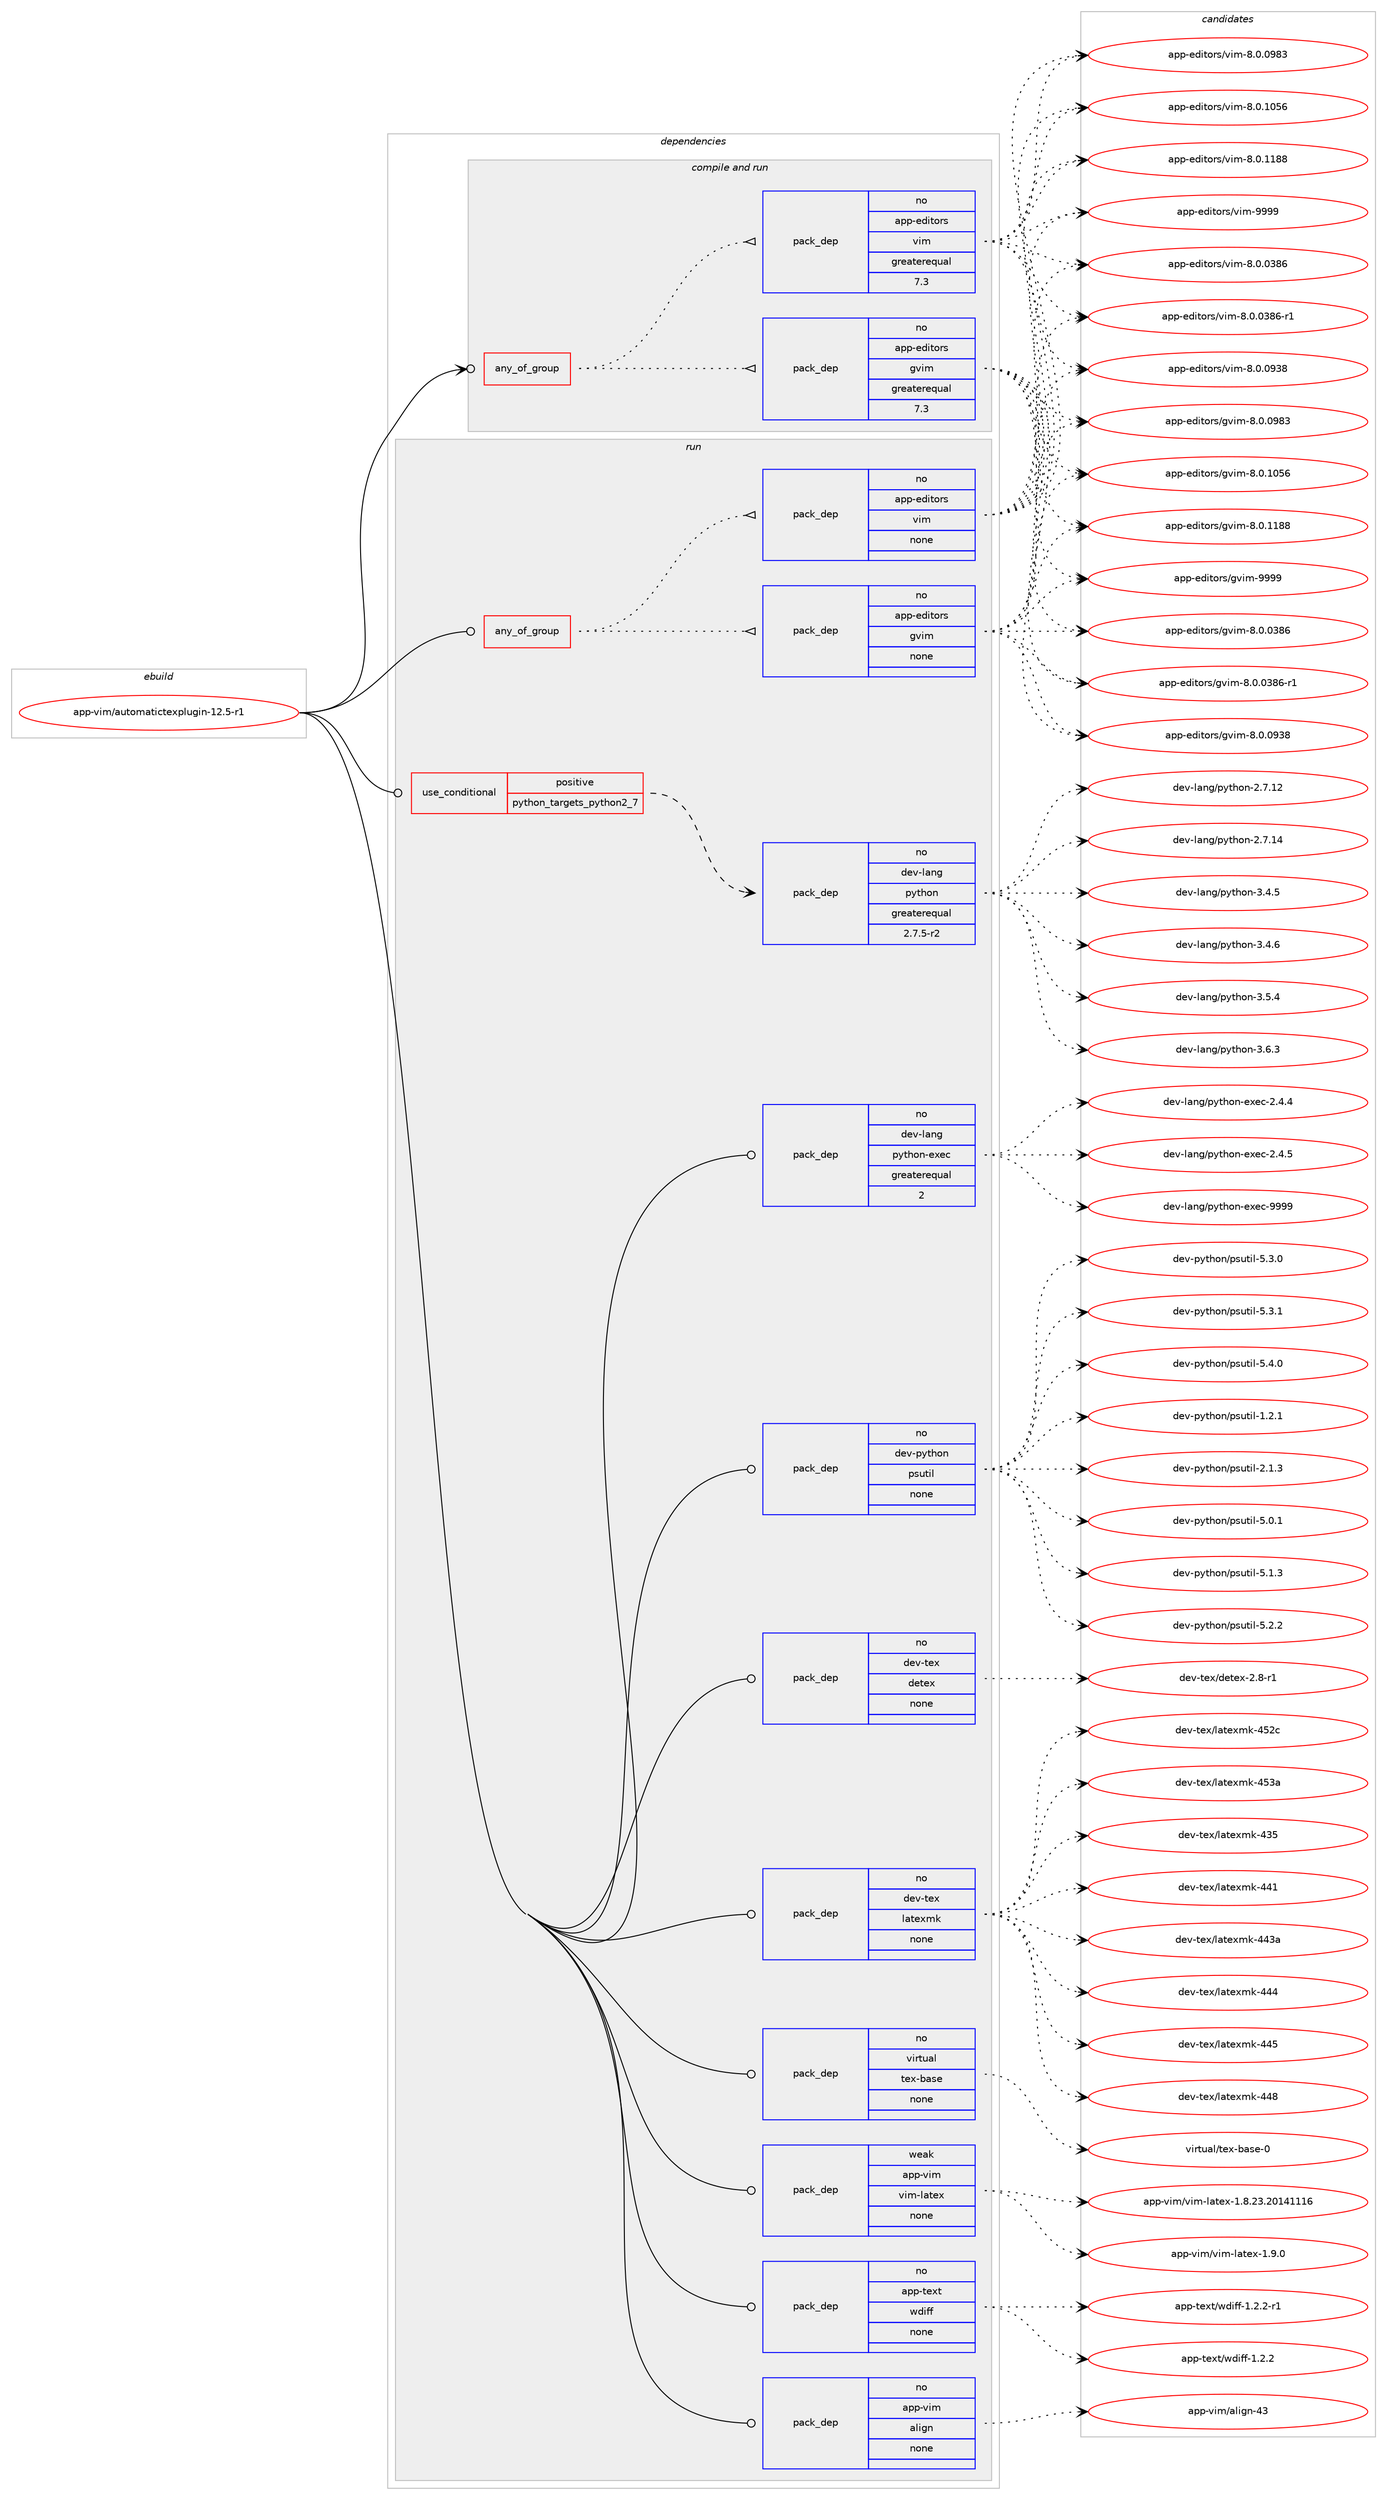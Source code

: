 digraph prolog {

# *************
# Graph options
# *************

newrank=true;
concentrate=true;
compound=true;
graph [rankdir=LR,fontname=Helvetica,fontsize=10,ranksep=1.5];#, ranksep=2.5, nodesep=0.2];
edge  [arrowhead=vee];
node  [fontname=Helvetica,fontsize=10];

# **********
# The ebuild
# **********

subgraph cluster_leftcol {
color=gray;
rank=same;
label=<<i>ebuild</i>>;
id [label="app-vim/automatictexplugin-12.5-r1", color=red, width=4, href="../app-vim/automatictexplugin-12.5-r1.svg"];
}

# ****************
# The dependencies
# ****************

subgraph cluster_midcol {
color=gray;
label=<<i>dependencies</i>>;
subgraph cluster_compile {
fillcolor="#eeeeee";
style=filled;
label=<<i>compile</i>>;
}
subgraph cluster_compileandrun {
fillcolor="#eeeeee";
style=filled;
label=<<i>compile and run</i>>;
subgraph any1143 {
dependency62674 [label=<<TABLE BORDER="0" CELLBORDER="1" CELLSPACING="0" CELLPADDING="4"><TR><TD CELLPADDING="10">any_of_group</TD></TR></TABLE>>, shape=none, color=red];subgraph pack45836 {
dependency62675 [label=<<TABLE BORDER="0" CELLBORDER="1" CELLSPACING="0" CELLPADDING="4" WIDTH="220"><TR><TD ROWSPAN="6" CELLPADDING="30">pack_dep</TD></TR><TR><TD WIDTH="110">no</TD></TR><TR><TD>app-editors</TD></TR><TR><TD>vim</TD></TR><TR><TD>greaterequal</TD></TR><TR><TD>7.3</TD></TR></TABLE>>, shape=none, color=blue];
}
dependency62674:e -> dependency62675:w [weight=20,style="dotted",arrowhead="oinv"];
subgraph pack45837 {
dependency62676 [label=<<TABLE BORDER="0" CELLBORDER="1" CELLSPACING="0" CELLPADDING="4" WIDTH="220"><TR><TD ROWSPAN="6" CELLPADDING="30">pack_dep</TD></TR><TR><TD WIDTH="110">no</TD></TR><TR><TD>app-editors</TD></TR><TR><TD>gvim</TD></TR><TR><TD>greaterequal</TD></TR><TR><TD>7.3</TD></TR></TABLE>>, shape=none, color=blue];
}
dependency62674:e -> dependency62676:w [weight=20,style="dotted",arrowhead="oinv"];
}
id:e -> dependency62674:w [weight=20,style="solid",arrowhead="odotvee"];
}
subgraph cluster_run {
fillcolor="#eeeeee";
style=filled;
label=<<i>run</i>>;
subgraph any1144 {
dependency62677 [label=<<TABLE BORDER="0" CELLBORDER="1" CELLSPACING="0" CELLPADDING="4"><TR><TD CELLPADDING="10">any_of_group</TD></TR></TABLE>>, shape=none, color=red];subgraph pack45838 {
dependency62678 [label=<<TABLE BORDER="0" CELLBORDER="1" CELLSPACING="0" CELLPADDING="4" WIDTH="220"><TR><TD ROWSPAN="6" CELLPADDING="30">pack_dep</TD></TR><TR><TD WIDTH="110">no</TD></TR><TR><TD>app-editors</TD></TR><TR><TD>vim</TD></TR><TR><TD>none</TD></TR><TR><TD></TD></TR></TABLE>>, shape=none, color=blue];
}
dependency62677:e -> dependency62678:w [weight=20,style="dotted",arrowhead="oinv"];
subgraph pack45839 {
dependency62679 [label=<<TABLE BORDER="0" CELLBORDER="1" CELLSPACING="0" CELLPADDING="4" WIDTH="220"><TR><TD ROWSPAN="6" CELLPADDING="30">pack_dep</TD></TR><TR><TD WIDTH="110">no</TD></TR><TR><TD>app-editors</TD></TR><TR><TD>gvim</TD></TR><TR><TD>none</TD></TR><TR><TD></TD></TR></TABLE>>, shape=none, color=blue];
}
dependency62677:e -> dependency62679:w [weight=20,style="dotted",arrowhead="oinv"];
}
id:e -> dependency62677:w [weight=20,style="solid",arrowhead="odot"];
subgraph cond15667 {
dependency62680 [label=<<TABLE BORDER="0" CELLBORDER="1" CELLSPACING="0" CELLPADDING="4"><TR><TD ROWSPAN="3" CELLPADDING="10">use_conditional</TD></TR><TR><TD>positive</TD></TR><TR><TD>python_targets_python2_7</TD></TR></TABLE>>, shape=none, color=red];
subgraph pack45840 {
dependency62681 [label=<<TABLE BORDER="0" CELLBORDER="1" CELLSPACING="0" CELLPADDING="4" WIDTH="220"><TR><TD ROWSPAN="6" CELLPADDING="30">pack_dep</TD></TR><TR><TD WIDTH="110">no</TD></TR><TR><TD>dev-lang</TD></TR><TR><TD>python</TD></TR><TR><TD>greaterequal</TD></TR><TR><TD>2.7.5-r2</TD></TR></TABLE>>, shape=none, color=blue];
}
dependency62680:e -> dependency62681:w [weight=20,style="dashed",arrowhead="vee"];
}
id:e -> dependency62680:w [weight=20,style="solid",arrowhead="odot"];
subgraph pack45841 {
dependency62682 [label=<<TABLE BORDER="0" CELLBORDER="1" CELLSPACING="0" CELLPADDING="4" WIDTH="220"><TR><TD ROWSPAN="6" CELLPADDING="30">pack_dep</TD></TR><TR><TD WIDTH="110">no</TD></TR><TR><TD>app-text</TD></TR><TR><TD>wdiff</TD></TR><TR><TD>none</TD></TR><TR><TD></TD></TR></TABLE>>, shape=none, color=blue];
}
id:e -> dependency62682:w [weight=20,style="solid",arrowhead="odot"];
subgraph pack45842 {
dependency62683 [label=<<TABLE BORDER="0" CELLBORDER="1" CELLSPACING="0" CELLPADDING="4" WIDTH="220"><TR><TD ROWSPAN="6" CELLPADDING="30">pack_dep</TD></TR><TR><TD WIDTH="110">no</TD></TR><TR><TD>app-vim</TD></TR><TR><TD>align</TD></TR><TR><TD>none</TD></TR><TR><TD></TD></TR></TABLE>>, shape=none, color=blue];
}
id:e -> dependency62683:w [weight=20,style="solid",arrowhead="odot"];
subgraph pack45843 {
dependency62684 [label=<<TABLE BORDER="0" CELLBORDER="1" CELLSPACING="0" CELLPADDING="4" WIDTH="220"><TR><TD ROWSPAN="6" CELLPADDING="30">pack_dep</TD></TR><TR><TD WIDTH="110">no</TD></TR><TR><TD>dev-lang</TD></TR><TR><TD>python-exec</TD></TR><TR><TD>greaterequal</TD></TR><TR><TD>2</TD></TR></TABLE>>, shape=none, color=blue];
}
id:e -> dependency62684:w [weight=20,style="solid",arrowhead="odot"];
subgraph pack45844 {
dependency62685 [label=<<TABLE BORDER="0" CELLBORDER="1" CELLSPACING="0" CELLPADDING="4" WIDTH="220"><TR><TD ROWSPAN="6" CELLPADDING="30">pack_dep</TD></TR><TR><TD WIDTH="110">no</TD></TR><TR><TD>dev-python</TD></TR><TR><TD>psutil</TD></TR><TR><TD>none</TD></TR><TR><TD></TD></TR></TABLE>>, shape=none, color=blue];
}
id:e -> dependency62685:w [weight=20,style="solid",arrowhead="odot"];
subgraph pack45845 {
dependency62686 [label=<<TABLE BORDER="0" CELLBORDER="1" CELLSPACING="0" CELLPADDING="4" WIDTH="220"><TR><TD ROWSPAN="6" CELLPADDING="30">pack_dep</TD></TR><TR><TD WIDTH="110">no</TD></TR><TR><TD>dev-tex</TD></TR><TR><TD>detex</TD></TR><TR><TD>none</TD></TR><TR><TD></TD></TR></TABLE>>, shape=none, color=blue];
}
id:e -> dependency62686:w [weight=20,style="solid",arrowhead="odot"];
subgraph pack45846 {
dependency62687 [label=<<TABLE BORDER="0" CELLBORDER="1" CELLSPACING="0" CELLPADDING="4" WIDTH="220"><TR><TD ROWSPAN="6" CELLPADDING="30">pack_dep</TD></TR><TR><TD WIDTH="110">no</TD></TR><TR><TD>dev-tex</TD></TR><TR><TD>latexmk</TD></TR><TR><TD>none</TD></TR><TR><TD></TD></TR></TABLE>>, shape=none, color=blue];
}
id:e -> dependency62687:w [weight=20,style="solid",arrowhead="odot"];
subgraph pack45847 {
dependency62688 [label=<<TABLE BORDER="0" CELLBORDER="1" CELLSPACING="0" CELLPADDING="4" WIDTH="220"><TR><TD ROWSPAN="6" CELLPADDING="30">pack_dep</TD></TR><TR><TD WIDTH="110">no</TD></TR><TR><TD>virtual</TD></TR><TR><TD>tex-base</TD></TR><TR><TD>none</TD></TR><TR><TD></TD></TR></TABLE>>, shape=none, color=blue];
}
id:e -> dependency62688:w [weight=20,style="solid",arrowhead="odot"];
subgraph pack45848 {
dependency62689 [label=<<TABLE BORDER="0" CELLBORDER="1" CELLSPACING="0" CELLPADDING="4" WIDTH="220"><TR><TD ROWSPAN="6" CELLPADDING="30">pack_dep</TD></TR><TR><TD WIDTH="110">weak</TD></TR><TR><TD>app-vim</TD></TR><TR><TD>vim-latex</TD></TR><TR><TD>none</TD></TR><TR><TD></TD></TR></TABLE>>, shape=none, color=blue];
}
id:e -> dependency62689:w [weight=20,style="solid",arrowhead="odot"];
}
}

# **************
# The candidates
# **************

subgraph cluster_choices {
rank=same;
color=gray;
label=<<i>candidates</i>>;

subgraph choice45836 {
color=black;
nodesep=1;
choice971121124510110010511611111411547118105109455646484648515654 [label="app-editors/vim-8.0.0386", color=red, width=4,href="../app-editors/vim-8.0.0386.svg"];
choice9711211245101100105116111114115471181051094556464846485156544511449 [label="app-editors/vim-8.0.0386-r1", color=red, width=4,href="../app-editors/vim-8.0.0386-r1.svg"];
choice971121124510110010511611111411547118105109455646484648575156 [label="app-editors/vim-8.0.0938", color=red, width=4,href="../app-editors/vim-8.0.0938.svg"];
choice971121124510110010511611111411547118105109455646484648575651 [label="app-editors/vim-8.0.0983", color=red, width=4,href="../app-editors/vim-8.0.0983.svg"];
choice971121124510110010511611111411547118105109455646484649485354 [label="app-editors/vim-8.0.1056", color=red, width=4,href="../app-editors/vim-8.0.1056.svg"];
choice971121124510110010511611111411547118105109455646484649495656 [label="app-editors/vim-8.0.1188", color=red, width=4,href="../app-editors/vim-8.0.1188.svg"];
choice9711211245101100105116111114115471181051094557575757 [label="app-editors/vim-9999", color=red, width=4,href="../app-editors/vim-9999.svg"];
dependency62675:e -> choice971121124510110010511611111411547118105109455646484648515654:w [style=dotted,weight="100"];
dependency62675:e -> choice9711211245101100105116111114115471181051094556464846485156544511449:w [style=dotted,weight="100"];
dependency62675:e -> choice971121124510110010511611111411547118105109455646484648575156:w [style=dotted,weight="100"];
dependency62675:e -> choice971121124510110010511611111411547118105109455646484648575651:w [style=dotted,weight="100"];
dependency62675:e -> choice971121124510110010511611111411547118105109455646484649485354:w [style=dotted,weight="100"];
dependency62675:e -> choice971121124510110010511611111411547118105109455646484649495656:w [style=dotted,weight="100"];
dependency62675:e -> choice9711211245101100105116111114115471181051094557575757:w [style=dotted,weight="100"];
}
subgraph choice45837 {
color=black;
nodesep=1;
choice971121124510110010511611111411547103118105109455646484648515654 [label="app-editors/gvim-8.0.0386", color=red, width=4,href="../app-editors/gvim-8.0.0386.svg"];
choice9711211245101100105116111114115471031181051094556464846485156544511449 [label="app-editors/gvim-8.0.0386-r1", color=red, width=4,href="../app-editors/gvim-8.0.0386-r1.svg"];
choice971121124510110010511611111411547103118105109455646484648575156 [label="app-editors/gvim-8.0.0938", color=red, width=4,href="../app-editors/gvim-8.0.0938.svg"];
choice971121124510110010511611111411547103118105109455646484648575651 [label="app-editors/gvim-8.0.0983", color=red, width=4,href="../app-editors/gvim-8.0.0983.svg"];
choice971121124510110010511611111411547103118105109455646484649485354 [label="app-editors/gvim-8.0.1056", color=red, width=4,href="../app-editors/gvim-8.0.1056.svg"];
choice971121124510110010511611111411547103118105109455646484649495656 [label="app-editors/gvim-8.0.1188", color=red, width=4,href="../app-editors/gvim-8.0.1188.svg"];
choice9711211245101100105116111114115471031181051094557575757 [label="app-editors/gvim-9999", color=red, width=4,href="../app-editors/gvim-9999.svg"];
dependency62676:e -> choice971121124510110010511611111411547103118105109455646484648515654:w [style=dotted,weight="100"];
dependency62676:e -> choice9711211245101100105116111114115471031181051094556464846485156544511449:w [style=dotted,weight="100"];
dependency62676:e -> choice971121124510110010511611111411547103118105109455646484648575156:w [style=dotted,weight="100"];
dependency62676:e -> choice971121124510110010511611111411547103118105109455646484648575651:w [style=dotted,weight="100"];
dependency62676:e -> choice971121124510110010511611111411547103118105109455646484649485354:w [style=dotted,weight="100"];
dependency62676:e -> choice971121124510110010511611111411547103118105109455646484649495656:w [style=dotted,weight="100"];
dependency62676:e -> choice9711211245101100105116111114115471031181051094557575757:w [style=dotted,weight="100"];
}
subgraph choice45838 {
color=black;
nodesep=1;
choice971121124510110010511611111411547118105109455646484648515654 [label="app-editors/vim-8.0.0386", color=red, width=4,href="../app-editors/vim-8.0.0386.svg"];
choice9711211245101100105116111114115471181051094556464846485156544511449 [label="app-editors/vim-8.0.0386-r1", color=red, width=4,href="../app-editors/vim-8.0.0386-r1.svg"];
choice971121124510110010511611111411547118105109455646484648575156 [label="app-editors/vim-8.0.0938", color=red, width=4,href="../app-editors/vim-8.0.0938.svg"];
choice971121124510110010511611111411547118105109455646484648575651 [label="app-editors/vim-8.0.0983", color=red, width=4,href="../app-editors/vim-8.0.0983.svg"];
choice971121124510110010511611111411547118105109455646484649485354 [label="app-editors/vim-8.0.1056", color=red, width=4,href="../app-editors/vim-8.0.1056.svg"];
choice971121124510110010511611111411547118105109455646484649495656 [label="app-editors/vim-8.0.1188", color=red, width=4,href="../app-editors/vim-8.0.1188.svg"];
choice9711211245101100105116111114115471181051094557575757 [label="app-editors/vim-9999", color=red, width=4,href="../app-editors/vim-9999.svg"];
dependency62678:e -> choice971121124510110010511611111411547118105109455646484648515654:w [style=dotted,weight="100"];
dependency62678:e -> choice9711211245101100105116111114115471181051094556464846485156544511449:w [style=dotted,weight="100"];
dependency62678:e -> choice971121124510110010511611111411547118105109455646484648575156:w [style=dotted,weight="100"];
dependency62678:e -> choice971121124510110010511611111411547118105109455646484648575651:w [style=dotted,weight="100"];
dependency62678:e -> choice971121124510110010511611111411547118105109455646484649485354:w [style=dotted,weight="100"];
dependency62678:e -> choice971121124510110010511611111411547118105109455646484649495656:w [style=dotted,weight="100"];
dependency62678:e -> choice9711211245101100105116111114115471181051094557575757:w [style=dotted,weight="100"];
}
subgraph choice45839 {
color=black;
nodesep=1;
choice971121124510110010511611111411547103118105109455646484648515654 [label="app-editors/gvim-8.0.0386", color=red, width=4,href="../app-editors/gvim-8.0.0386.svg"];
choice9711211245101100105116111114115471031181051094556464846485156544511449 [label="app-editors/gvim-8.0.0386-r1", color=red, width=4,href="../app-editors/gvim-8.0.0386-r1.svg"];
choice971121124510110010511611111411547103118105109455646484648575156 [label="app-editors/gvim-8.0.0938", color=red, width=4,href="../app-editors/gvim-8.0.0938.svg"];
choice971121124510110010511611111411547103118105109455646484648575651 [label="app-editors/gvim-8.0.0983", color=red, width=4,href="../app-editors/gvim-8.0.0983.svg"];
choice971121124510110010511611111411547103118105109455646484649485354 [label="app-editors/gvim-8.0.1056", color=red, width=4,href="../app-editors/gvim-8.0.1056.svg"];
choice971121124510110010511611111411547103118105109455646484649495656 [label="app-editors/gvim-8.0.1188", color=red, width=4,href="../app-editors/gvim-8.0.1188.svg"];
choice9711211245101100105116111114115471031181051094557575757 [label="app-editors/gvim-9999", color=red, width=4,href="../app-editors/gvim-9999.svg"];
dependency62679:e -> choice971121124510110010511611111411547103118105109455646484648515654:w [style=dotted,weight="100"];
dependency62679:e -> choice9711211245101100105116111114115471031181051094556464846485156544511449:w [style=dotted,weight="100"];
dependency62679:e -> choice971121124510110010511611111411547103118105109455646484648575156:w [style=dotted,weight="100"];
dependency62679:e -> choice971121124510110010511611111411547103118105109455646484648575651:w [style=dotted,weight="100"];
dependency62679:e -> choice971121124510110010511611111411547103118105109455646484649485354:w [style=dotted,weight="100"];
dependency62679:e -> choice971121124510110010511611111411547103118105109455646484649495656:w [style=dotted,weight="100"];
dependency62679:e -> choice9711211245101100105116111114115471031181051094557575757:w [style=dotted,weight="100"];
}
subgraph choice45840 {
color=black;
nodesep=1;
choice10010111845108971101034711212111610411111045504655464950 [label="dev-lang/python-2.7.12", color=red, width=4,href="../dev-lang/python-2.7.12.svg"];
choice10010111845108971101034711212111610411111045504655464952 [label="dev-lang/python-2.7.14", color=red, width=4,href="../dev-lang/python-2.7.14.svg"];
choice100101118451089711010347112121116104111110455146524653 [label="dev-lang/python-3.4.5", color=red, width=4,href="../dev-lang/python-3.4.5.svg"];
choice100101118451089711010347112121116104111110455146524654 [label="dev-lang/python-3.4.6", color=red, width=4,href="../dev-lang/python-3.4.6.svg"];
choice100101118451089711010347112121116104111110455146534652 [label="dev-lang/python-3.5.4", color=red, width=4,href="../dev-lang/python-3.5.4.svg"];
choice100101118451089711010347112121116104111110455146544651 [label="dev-lang/python-3.6.3", color=red, width=4,href="../dev-lang/python-3.6.3.svg"];
dependency62681:e -> choice10010111845108971101034711212111610411111045504655464950:w [style=dotted,weight="100"];
dependency62681:e -> choice10010111845108971101034711212111610411111045504655464952:w [style=dotted,weight="100"];
dependency62681:e -> choice100101118451089711010347112121116104111110455146524653:w [style=dotted,weight="100"];
dependency62681:e -> choice100101118451089711010347112121116104111110455146524654:w [style=dotted,weight="100"];
dependency62681:e -> choice100101118451089711010347112121116104111110455146534652:w [style=dotted,weight="100"];
dependency62681:e -> choice100101118451089711010347112121116104111110455146544651:w [style=dotted,weight="100"];
}
subgraph choice45841 {
color=black;
nodesep=1;
choice971121124511610112011647119100105102102454946504650 [label="app-text/wdiff-1.2.2", color=red, width=4,href="../app-text/wdiff-1.2.2.svg"];
choice9711211245116101120116471191001051021024549465046504511449 [label="app-text/wdiff-1.2.2-r1", color=red, width=4,href="../app-text/wdiff-1.2.2-r1.svg"];
dependency62682:e -> choice971121124511610112011647119100105102102454946504650:w [style=dotted,weight="100"];
dependency62682:e -> choice9711211245116101120116471191001051021024549465046504511449:w [style=dotted,weight="100"];
}
subgraph choice45842 {
color=black;
nodesep=1;
choice97112112451181051094797108105103110455251 [label="app-vim/align-43", color=red, width=4,href="../app-vim/align-43.svg"];
dependency62683:e -> choice97112112451181051094797108105103110455251:w [style=dotted,weight="100"];
}
subgraph choice45843 {
color=black;
nodesep=1;
choice1001011184510897110103471121211161041111104510112010199455046524652 [label="dev-lang/python-exec-2.4.4", color=red, width=4,href="../dev-lang/python-exec-2.4.4.svg"];
choice1001011184510897110103471121211161041111104510112010199455046524653 [label="dev-lang/python-exec-2.4.5", color=red, width=4,href="../dev-lang/python-exec-2.4.5.svg"];
choice10010111845108971101034711212111610411111045101120101994557575757 [label="dev-lang/python-exec-9999", color=red, width=4,href="../dev-lang/python-exec-9999.svg"];
dependency62684:e -> choice1001011184510897110103471121211161041111104510112010199455046524652:w [style=dotted,weight="100"];
dependency62684:e -> choice1001011184510897110103471121211161041111104510112010199455046524653:w [style=dotted,weight="100"];
dependency62684:e -> choice10010111845108971101034711212111610411111045101120101994557575757:w [style=dotted,weight="100"];
}
subgraph choice45844 {
color=black;
nodesep=1;
choice1001011184511212111610411111047112115117116105108454946504649 [label="dev-python/psutil-1.2.1", color=red, width=4,href="../dev-python/psutil-1.2.1.svg"];
choice1001011184511212111610411111047112115117116105108455046494651 [label="dev-python/psutil-2.1.3", color=red, width=4,href="../dev-python/psutil-2.1.3.svg"];
choice1001011184511212111610411111047112115117116105108455346484649 [label="dev-python/psutil-5.0.1", color=red, width=4,href="../dev-python/psutil-5.0.1.svg"];
choice1001011184511212111610411111047112115117116105108455346494651 [label="dev-python/psutil-5.1.3", color=red, width=4,href="../dev-python/psutil-5.1.3.svg"];
choice1001011184511212111610411111047112115117116105108455346504650 [label="dev-python/psutil-5.2.2", color=red, width=4,href="../dev-python/psutil-5.2.2.svg"];
choice1001011184511212111610411111047112115117116105108455346514648 [label="dev-python/psutil-5.3.0", color=red, width=4,href="../dev-python/psutil-5.3.0.svg"];
choice1001011184511212111610411111047112115117116105108455346514649 [label="dev-python/psutil-5.3.1", color=red, width=4,href="../dev-python/psutil-5.3.1.svg"];
choice1001011184511212111610411111047112115117116105108455346524648 [label="dev-python/psutil-5.4.0", color=red, width=4,href="../dev-python/psutil-5.4.0.svg"];
dependency62685:e -> choice1001011184511212111610411111047112115117116105108454946504649:w [style=dotted,weight="100"];
dependency62685:e -> choice1001011184511212111610411111047112115117116105108455046494651:w [style=dotted,weight="100"];
dependency62685:e -> choice1001011184511212111610411111047112115117116105108455346484649:w [style=dotted,weight="100"];
dependency62685:e -> choice1001011184511212111610411111047112115117116105108455346494651:w [style=dotted,weight="100"];
dependency62685:e -> choice1001011184511212111610411111047112115117116105108455346504650:w [style=dotted,weight="100"];
dependency62685:e -> choice1001011184511212111610411111047112115117116105108455346514648:w [style=dotted,weight="100"];
dependency62685:e -> choice1001011184511212111610411111047112115117116105108455346514649:w [style=dotted,weight="100"];
dependency62685:e -> choice1001011184511212111610411111047112115117116105108455346524648:w [style=dotted,weight="100"];
}
subgraph choice45845 {
color=black;
nodesep=1;
choice1001011184511610112047100101116101120455046564511449 [label="dev-tex/detex-2.8-r1", color=red, width=4,href="../dev-tex/detex-2.8-r1.svg"];
dependency62686:e -> choice1001011184511610112047100101116101120455046564511449:w [style=dotted,weight="100"];
}
subgraph choice45846 {
color=black;
nodesep=1;
choice10010111845116101120471089711610112010910745525153 [label="dev-tex/latexmk-435", color=red, width=4,href="../dev-tex/latexmk-435.svg"];
choice10010111845116101120471089711610112010910745525249 [label="dev-tex/latexmk-441", color=red, width=4,href="../dev-tex/latexmk-441.svg"];
choice1001011184511610112047108971161011201091074552525197 [label="dev-tex/latexmk-443a", color=red, width=4,href="../dev-tex/latexmk-443a.svg"];
choice10010111845116101120471089711610112010910745525252 [label="dev-tex/latexmk-444", color=red, width=4,href="../dev-tex/latexmk-444.svg"];
choice10010111845116101120471089711610112010910745525253 [label="dev-tex/latexmk-445", color=red, width=4,href="../dev-tex/latexmk-445.svg"];
choice10010111845116101120471089711610112010910745525256 [label="dev-tex/latexmk-448", color=red, width=4,href="../dev-tex/latexmk-448.svg"];
choice1001011184511610112047108971161011201091074552535099 [label="dev-tex/latexmk-452c", color=red, width=4,href="../dev-tex/latexmk-452c.svg"];
choice1001011184511610112047108971161011201091074552535197 [label="dev-tex/latexmk-453a", color=red, width=4,href="../dev-tex/latexmk-453a.svg"];
dependency62687:e -> choice10010111845116101120471089711610112010910745525153:w [style=dotted,weight="100"];
dependency62687:e -> choice10010111845116101120471089711610112010910745525249:w [style=dotted,weight="100"];
dependency62687:e -> choice1001011184511610112047108971161011201091074552525197:w [style=dotted,weight="100"];
dependency62687:e -> choice10010111845116101120471089711610112010910745525252:w [style=dotted,weight="100"];
dependency62687:e -> choice10010111845116101120471089711610112010910745525253:w [style=dotted,weight="100"];
dependency62687:e -> choice10010111845116101120471089711610112010910745525256:w [style=dotted,weight="100"];
dependency62687:e -> choice1001011184511610112047108971161011201091074552535099:w [style=dotted,weight="100"];
dependency62687:e -> choice1001011184511610112047108971161011201091074552535197:w [style=dotted,weight="100"];
}
subgraph choice45847 {
color=black;
nodesep=1;
choice11810511411611797108471161011204598971151014548 [label="virtual/tex-base-0", color=red, width=4,href="../virtual/tex-base-0.svg"];
dependency62688:e -> choice11810511411611797108471161011204598971151014548:w [style=dotted,weight="100"];
}
subgraph choice45848 {
color=black;
nodesep=1;
choice971121124511810510947118105109451089711610112045494656465051465048495249494954 [label="app-vim/vim-latex-1.8.23.20141116", color=red, width=4,href="../app-vim/vim-latex-1.8.23.20141116.svg"];
choice9711211245118105109471181051094510897116101120454946574648 [label="app-vim/vim-latex-1.9.0", color=red, width=4,href="../app-vim/vim-latex-1.9.0.svg"];
dependency62689:e -> choice971121124511810510947118105109451089711610112045494656465051465048495249494954:w [style=dotted,weight="100"];
dependency62689:e -> choice9711211245118105109471181051094510897116101120454946574648:w [style=dotted,weight="100"];
}
}

}

